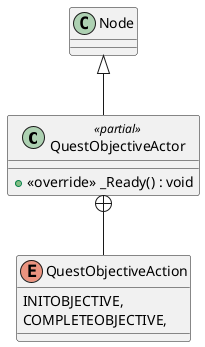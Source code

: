 @startuml
class QuestObjectiveActor <<partial>> {
    + <<override>> _Ready() : void
}
enum QuestObjectiveAction {
    INITOBJECTIVE,
    COMPLETEOBJECTIVE,
}
Node <|-- QuestObjectiveActor
QuestObjectiveActor +-- QuestObjectiveAction
@enduml
